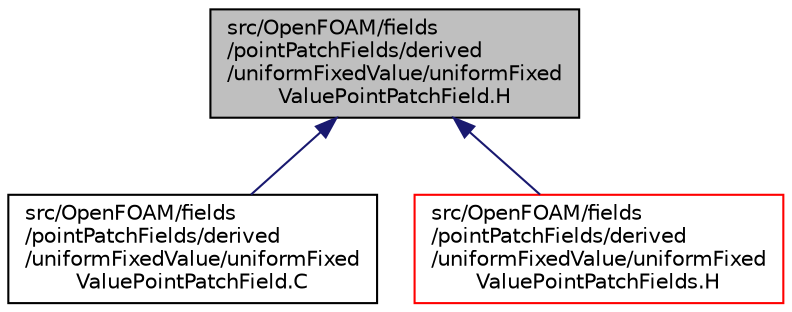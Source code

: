 digraph "src/OpenFOAM/fields/pointPatchFields/derived/uniformFixedValue/uniformFixedValuePointPatchField.H"
{
  bgcolor="transparent";
  edge [fontname="Helvetica",fontsize="10",labelfontname="Helvetica",labelfontsize="10"];
  node [fontname="Helvetica",fontsize="10",shape=record];
  Node1 [label="src/OpenFOAM/fields\l/pointPatchFields/derived\l/uniformFixedValue/uniformFixed\lValuePointPatchField.H",height=0.2,width=0.4,color="black", fillcolor="grey75", style="filled", fontcolor="black"];
  Node1 -> Node2 [dir="back",color="midnightblue",fontsize="10",style="solid",fontname="Helvetica"];
  Node2 [label="src/OpenFOAM/fields\l/pointPatchFields/derived\l/uniformFixedValue/uniformFixed\lValuePointPatchField.C",height=0.2,width=0.4,color="black",URL="$a08125.html"];
  Node1 -> Node3 [dir="back",color="midnightblue",fontsize="10",style="solid",fontname="Helvetica"];
  Node3 [label="src/OpenFOAM/fields\l/pointPatchFields/derived\l/uniformFixedValue/uniformFixed\lValuePointPatchFields.H",height=0.2,width=0.4,color="red",URL="$a08128.html"];
}
